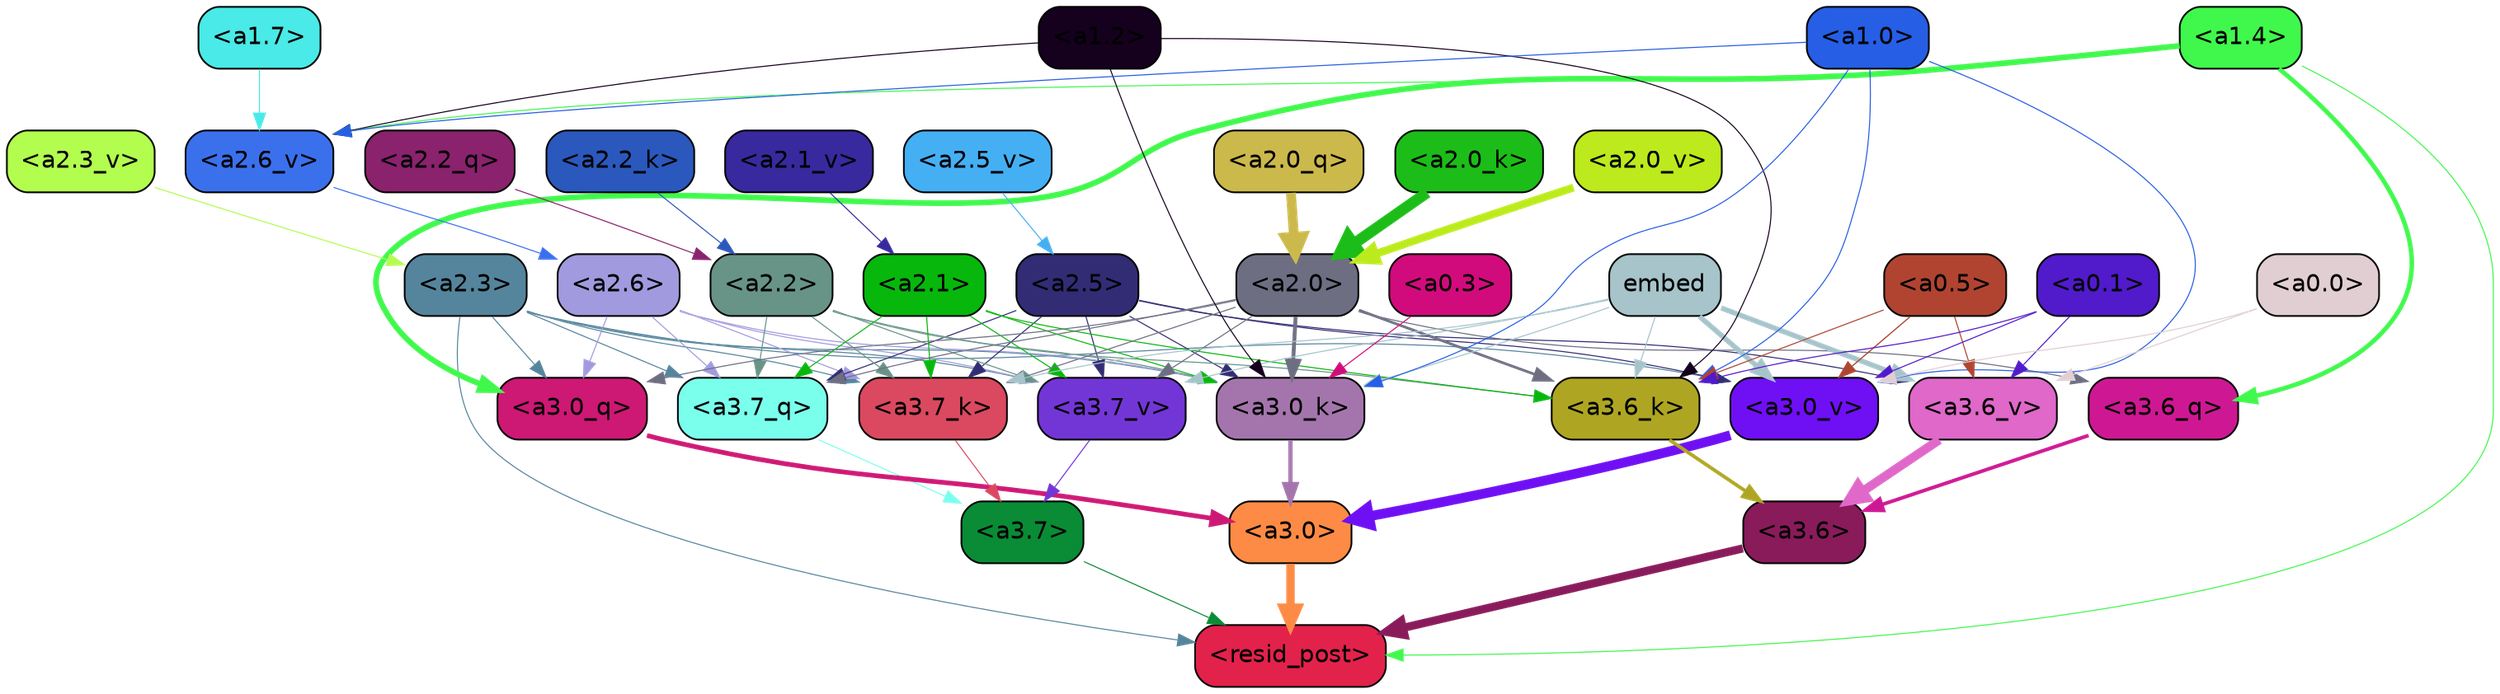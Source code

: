 strict digraph "" {
	graph [bgcolor=transparent,
		layout=dot,
		overlap=false,
		splines=true
	];
	"<a3.7>"	[color=black,
		fillcolor="#0a8b35",
		fontname=Helvetica,
		shape=box,
		style="filled, rounded"];
	"<resid_post>"	[color=black,
		fillcolor="#e2224b",
		fontname=Helvetica,
		shape=box,
		style="filled, rounded"];
	"<a3.7>" -> "<resid_post>"	[color="#0a8b35",
		penwidth=0.6];
	"<a3.6>"	[color=black,
		fillcolor="#891b5b",
		fontname=Helvetica,
		shape=box,
		style="filled, rounded"];
	"<a3.6>" -> "<resid_post>"	[color="#891b5b",
		penwidth=4.753257989883423];
	"<a3.0>"	[color=black,
		fillcolor="#fd8b45",
		fontname=Helvetica,
		shape=box,
		style="filled, rounded"];
	"<a3.0>" -> "<resid_post>"	[color="#fd8b45",
		penwidth=4.90053927898407];
	"<a2.3>"	[color=black,
		fillcolor="#55859c",
		fontname=Helvetica,
		shape=box,
		style="filled, rounded"];
	"<a2.3>" -> "<resid_post>"	[color="#55859c",
		penwidth=0.6];
	"<a3.7_q>"	[color=black,
		fillcolor="#7bffed",
		fontname=Helvetica,
		shape=box,
		style="filled, rounded"];
	"<a2.3>" -> "<a3.7_q>"	[color="#55859c",
		penwidth=0.6];
	"<a3.0_q>"	[color=black,
		fillcolor="#cd1874",
		fontname=Helvetica,
		shape=box,
		style="filled, rounded"];
	"<a2.3>" -> "<a3.0_q>"	[color="#55859c",
		penwidth=0.6];
	"<a3.7_k>"	[color=black,
		fillcolor="#da4960",
		fontname=Helvetica,
		shape=box,
		style="filled, rounded"];
	"<a2.3>" -> "<a3.7_k>"	[color="#55859c",
		penwidth=0.6];
	"<a3.0_k>"	[color=black,
		fillcolor="#a475ac",
		fontname=Helvetica,
		shape=box,
		style="filled, rounded"];
	"<a2.3>" -> "<a3.0_k>"	[color="#55859c",
		penwidth=0.6];
	"<a3.7_v>"	[color=black,
		fillcolor="#7336d6",
		fontname=Helvetica,
		shape=box,
		style="filled, rounded"];
	"<a2.3>" -> "<a3.7_v>"	[color="#55859c",
		penwidth=0.6];
	"<a3.0_v>"	[color=black,
		fillcolor="#6f0ff4",
		fontname=Helvetica,
		shape=box,
		style="filled, rounded"];
	"<a2.3>" -> "<a3.0_v>"	[color="#55859c",
		penwidth=0.6];
	"<a1.4>"	[color=black,
		fillcolor="#40f84c",
		fontname=Helvetica,
		shape=box,
		style="filled, rounded"];
	"<a1.4>" -> "<resid_post>"	[color="#40f84c",
		penwidth=0.6];
	"<a3.6_q>"	[color=black,
		fillcolor="#ce1893",
		fontname=Helvetica,
		shape=box,
		style="filled, rounded"];
	"<a1.4>" -> "<a3.6_q>"	[color="#40f84c",
		penwidth=2.6043437719345093];
	"<a1.4>" -> "<a3.0_q>"	[color="#40f84c",
		penwidth=3.2779015004634857];
	"<a2.6_v>"	[color=black,
		fillcolor="#3b70ed",
		fontname=Helvetica,
		shape=box,
		style="filled, rounded"];
	"<a1.4>" -> "<a2.6_v>"	[color="#40f84c",
		penwidth=0.6];
	"<a3.7_q>" -> "<a3.7>"	[color="#7bffed",
		penwidth=0.6];
	"<a3.6_q>" -> "<a3.6>"	[color="#ce1893",
		penwidth=2.091020345687866];
	"<a3.0_q>" -> "<a3.0>"	[color="#cd1874",
		penwidth=2.7421876192092896];
	"<a3.7_k>" -> "<a3.7>"	[color="#da4960",
		penwidth=0.6];
	"<a3.6_k>"	[color=black,
		fillcolor="#aea623",
		fontname=Helvetica,
		shape=box,
		style="filled, rounded"];
	"<a3.6_k>" -> "<a3.6>"	[color="#aea623",
		penwidth=2.048597991466522];
	"<a3.0_k>" -> "<a3.0>"	[color="#a475ac",
		penwidth=2.476402521133423];
	"<a3.7_v>" -> "<a3.7>"	[color="#7336d6",
		penwidth=0.6];
	"<a3.6_v>"	[color=black,
		fillcolor="#df68c9",
		fontname=Helvetica,
		shape=box,
		style="filled, rounded"];
	"<a3.6_v>" -> "<a3.6>"	[color="#df68c9",
		penwidth=5.2550448179244995];
	"<a3.0_v>" -> "<a3.0>"	[color="#6f0ff4",
		penwidth=5.652270674705505];
	"<a2.6>"	[color=black,
		fillcolor="#a29ade",
		fontname=Helvetica,
		shape=box,
		style="filled, rounded"];
	"<a2.6>" -> "<a3.7_q>"	[color="#a29ade",
		penwidth=0.6];
	"<a2.6>" -> "<a3.0_q>"	[color="#a29ade",
		penwidth=0.6];
	"<a2.6>" -> "<a3.7_k>"	[color="#a29ade",
		penwidth=0.6];
	"<a2.6>" -> "<a3.0_k>"	[color="#a29ade",
		penwidth=0.6];
	"<a2.6>" -> "<a3.7_v>"	[color="#a29ade",
		penwidth=0.6];
	"<a2.5>"	[color=black,
		fillcolor="#322c75",
		fontname=Helvetica,
		shape=box,
		style="filled, rounded"];
	"<a2.5>" -> "<a3.7_q>"	[color="#322c75",
		penwidth=0.6];
	"<a2.5>" -> "<a3.7_k>"	[color="#322c75",
		penwidth=0.6];
	"<a2.5>" -> "<a3.0_k>"	[color="#322c75",
		penwidth=0.6];
	"<a2.5>" -> "<a3.7_v>"	[color="#322c75",
		penwidth=0.6];
	"<a2.5>" -> "<a3.6_v>"	[color="#322c75",
		penwidth=0.6];
	"<a2.5>" -> "<a3.0_v>"	[color="#322c75",
		penwidth=0.6];
	"<a2.2>"	[color=black,
		fillcolor="#679487",
		fontname=Helvetica,
		shape=box,
		style="filled, rounded"];
	"<a2.2>" -> "<a3.7_q>"	[color="#679487",
		penwidth=0.6];
	"<a2.2>" -> "<a3.7_k>"	[color="#679487",
		penwidth=0.6];
	"<a2.2>" -> "<a3.6_k>"	[color="#679487",
		penwidth=0.6];
	"<a2.2>" -> "<a3.0_k>"	[color="#679487",
		penwidth=0.6];
	"<a2.2>" -> "<a3.7_v>"	[color="#679487",
		penwidth=0.6];
	"<a2.1>"	[color=black,
		fillcolor="#07b70c",
		fontname=Helvetica,
		shape=box,
		style="filled, rounded"];
	"<a2.1>" -> "<a3.7_q>"	[color="#07b70c",
		penwidth=0.6];
	"<a2.1>" -> "<a3.7_k>"	[color="#07b70c",
		penwidth=0.6];
	"<a2.1>" -> "<a3.6_k>"	[color="#07b70c",
		penwidth=0.6];
	"<a2.1>" -> "<a3.0_k>"	[color="#07b70c",
		penwidth=0.6];
	"<a2.1>" -> "<a3.7_v>"	[color="#07b70c",
		penwidth=0.6];
	"<a2.0>"	[color=black,
		fillcolor="#6d6e82",
		fontname=Helvetica,
		shape=box,
		style="filled, rounded"];
	"<a2.0>" -> "<a3.7_q>"	[color="#6d6e82",
		penwidth=0.6];
	"<a2.0>" -> "<a3.6_q>"	[color="#6d6e82",
		penwidth=0.6];
	"<a2.0>" -> "<a3.0_q>"	[color="#6d6e82",
		penwidth=0.6];
	"<a2.0>" -> "<a3.7_k>"	[color="#6d6e82",
		penwidth=0.6];
	"<a2.0>" -> "<a3.6_k>"	[color="#6d6e82",
		penwidth=1.5290023684501648];
	"<a2.0>" -> "<a3.0_k>"	[color="#6d6e82",
		penwidth=2.2551413774490356];
	"<a2.0>" -> "<a3.7_v>"	[color="#6d6e82",
		penwidth=0.6];
	embed	[color=black,
		fillcolor="#a6c4ca",
		fontname=Helvetica,
		shape=box,
		style="filled, rounded"];
	embed -> "<a3.7_k>"	[color="#a6c4ca",
		penwidth=0.6];
	embed -> "<a3.6_k>"	[color="#a6c4ca",
		penwidth=0.6];
	embed -> "<a3.0_k>"	[color="#a6c4ca",
		penwidth=0.6];
	embed -> "<a3.7_v>"	[color="#a6c4ca",
		penwidth=0.6];
	embed -> "<a3.6_v>"	[color="#a6c4ca",
		penwidth=2.9556376338005066];
	embed -> "<a3.0_v>"	[color="#a6c4ca",
		penwidth=2.972973108291626];
	"<a1.2>"	[color=black,
		fillcolor="#15001d",
		fontname=Helvetica,
		shape=box,
		style="filled, rounded"];
	"<a1.2>" -> "<a3.6_k>"	[color="#15001d",
		penwidth=0.6];
	"<a1.2>" -> "<a3.0_k>"	[color="#15001d",
		penwidth=0.6];
	"<a1.2>" -> "<a2.6_v>"	[color="#15001d",
		penwidth=0.6];
	"<a1.0>"	[color=black,
		fillcolor="#265ee5",
		fontname=Helvetica,
		shape=box,
		style="filled, rounded"];
	"<a1.0>" -> "<a3.6_k>"	[color="#265ee5",
		penwidth=0.6];
	"<a1.0>" -> "<a3.0_k>"	[color="#265ee5",
		penwidth=0.6];
	"<a1.0>" -> "<a3.0_v>"	[color="#265ee5",
		penwidth=0.6];
	"<a1.0>" -> "<a2.6_v>"	[color="#265ee5",
		penwidth=0.6];
	"<a0.5>"	[color=black,
		fillcolor="#b04431",
		fontname=Helvetica,
		shape=box,
		style="filled, rounded"];
	"<a0.5>" -> "<a3.6_k>"	[color="#b04431",
		penwidth=0.6];
	"<a0.5>" -> "<a3.6_v>"	[color="#b04431",
		penwidth=0.6];
	"<a0.5>" -> "<a3.0_v>"	[color="#b04431",
		penwidth=0.6790935099124908];
	"<a0.1>"	[color=black,
		fillcolor="#511acb",
		fontname=Helvetica,
		shape=box,
		style="filled, rounded"];
	"<a0.1>" -> "<a3.6_k>"	[color="#511acb",
		penwidth=0.6];
	"<a0.1>" -> "<a3.6_v>"	[color="#511acb",
		penwidth=0.6];
	"<a0.1>" -> "<a3.0_v>"	[color="#511acb",
		penwidth=0.6];
	"<a0.3>"	[color=black,
		fillcolor="#d20b7d",
		fontname=Helvetica,
		shape=box,
		style="filled, rounded"];
	"<a0.3>" -> "<a3.0_k>"	[color="#d20b7d",
		penwidth=0.6];
	"<a0.0>"	[color=black,
		fillcolor="#e1ced2",
		fontname=Helvetica,
		shape=box,
		style="filled, rounded"];
	"<a0.0>" -> "<a3.6_v>"	[color="#e1ced2",
		penwidth=0.6];
	"<a0.0>" -> "<a3.0_v>"	[color="#e1ced2",
		penwidth=0.6];
	"<a2.2_q>"	[color=black,
		fillcolor="#8a226d",
		fontname=Helvetica,
		shape=box,
		style="filled, rounded"];
	"<a2.2_q>" -> "<a2.2>"	[color="#8a226d",
		penwidth=0.6];
	"<a2.0_q>"	[color=black,
		fillcolor="#ccb94c",
		fontname=Helvetica,
		shape=box,
		style="filled, rounded"];
	"<a2.0_q>" -> "<a2.0>"	[color="#ccb94c",
		penwidth=5.6763341426849365];
	"<a2.2_k>"	[color=black,
		fillcolor="#2b58bc",
		fontname=Helvetica,
		shape=box,
		style="filled, rounded"];
	"<a2.2_k>" -> "<a2.2>"	[color="#2b58bc",
		penwidth=0.6];
	"<a2.0_k>"	[color=black,
		fillcolor="#1cbd18",
		fontname=Helvetica,
		shape=box,
		style="filled, rounded"];
	"<a2.0_k>" -> "<a2.0>"	[color="#1cbd18",
		penwidth=6.450865745544434];
	"<a2.6_v>" -> "<a2.6>"	[color="#3b70ed",
		penwidth=0.6];
	"<a2.5_v>"	[color=black,
		fillcolor="#45aff4",
		fontname=Helvetica,
		shape=box,
		style="filled, rounded"];
	"<a2.5_v>" -> "<a2.5>"	[color="#45aff4",
		penwidth=0.6];
	"<a2.3_v>"	[color=black,
		fillcolor="#b3fd4f",
		fontname=Helvetica,
		shape=box,
		style="filled, rounded"];
	"<a2.3_v>" -> "<a2.3>"	[color="#b3fd4f",
		penwidth=0.6];
	"<a2.1_v>"	[color=black,
		fillcolor="#38299e",
		fontname=Helvetica,
		shape=box,
		style="filled, rounded"];
	"<a2.1_v>" -> "<a2.1>"	[color="#38299e",
		penwidth=0.6];
	"<a2.0_v>"	[color=black,
		fillcolor="#bcea1c",
		fontname=Helvetica,
		shape=box,
		style="filled, rounded"];
	"<a2.0_v>" -> "<a2.0>"	[color="#bcea1c",
		penwidth=4.569358706474304];
	"<a1.7>"	[color=black,
		fillcolor="#49eae7",
		fontname=Helvetica,
		shape=box,
		style="filled, rounded"];
	"<a1.7>" -> "<a2.6_v>"	[color="#49eae7",
		penwidth=0.6];
}
